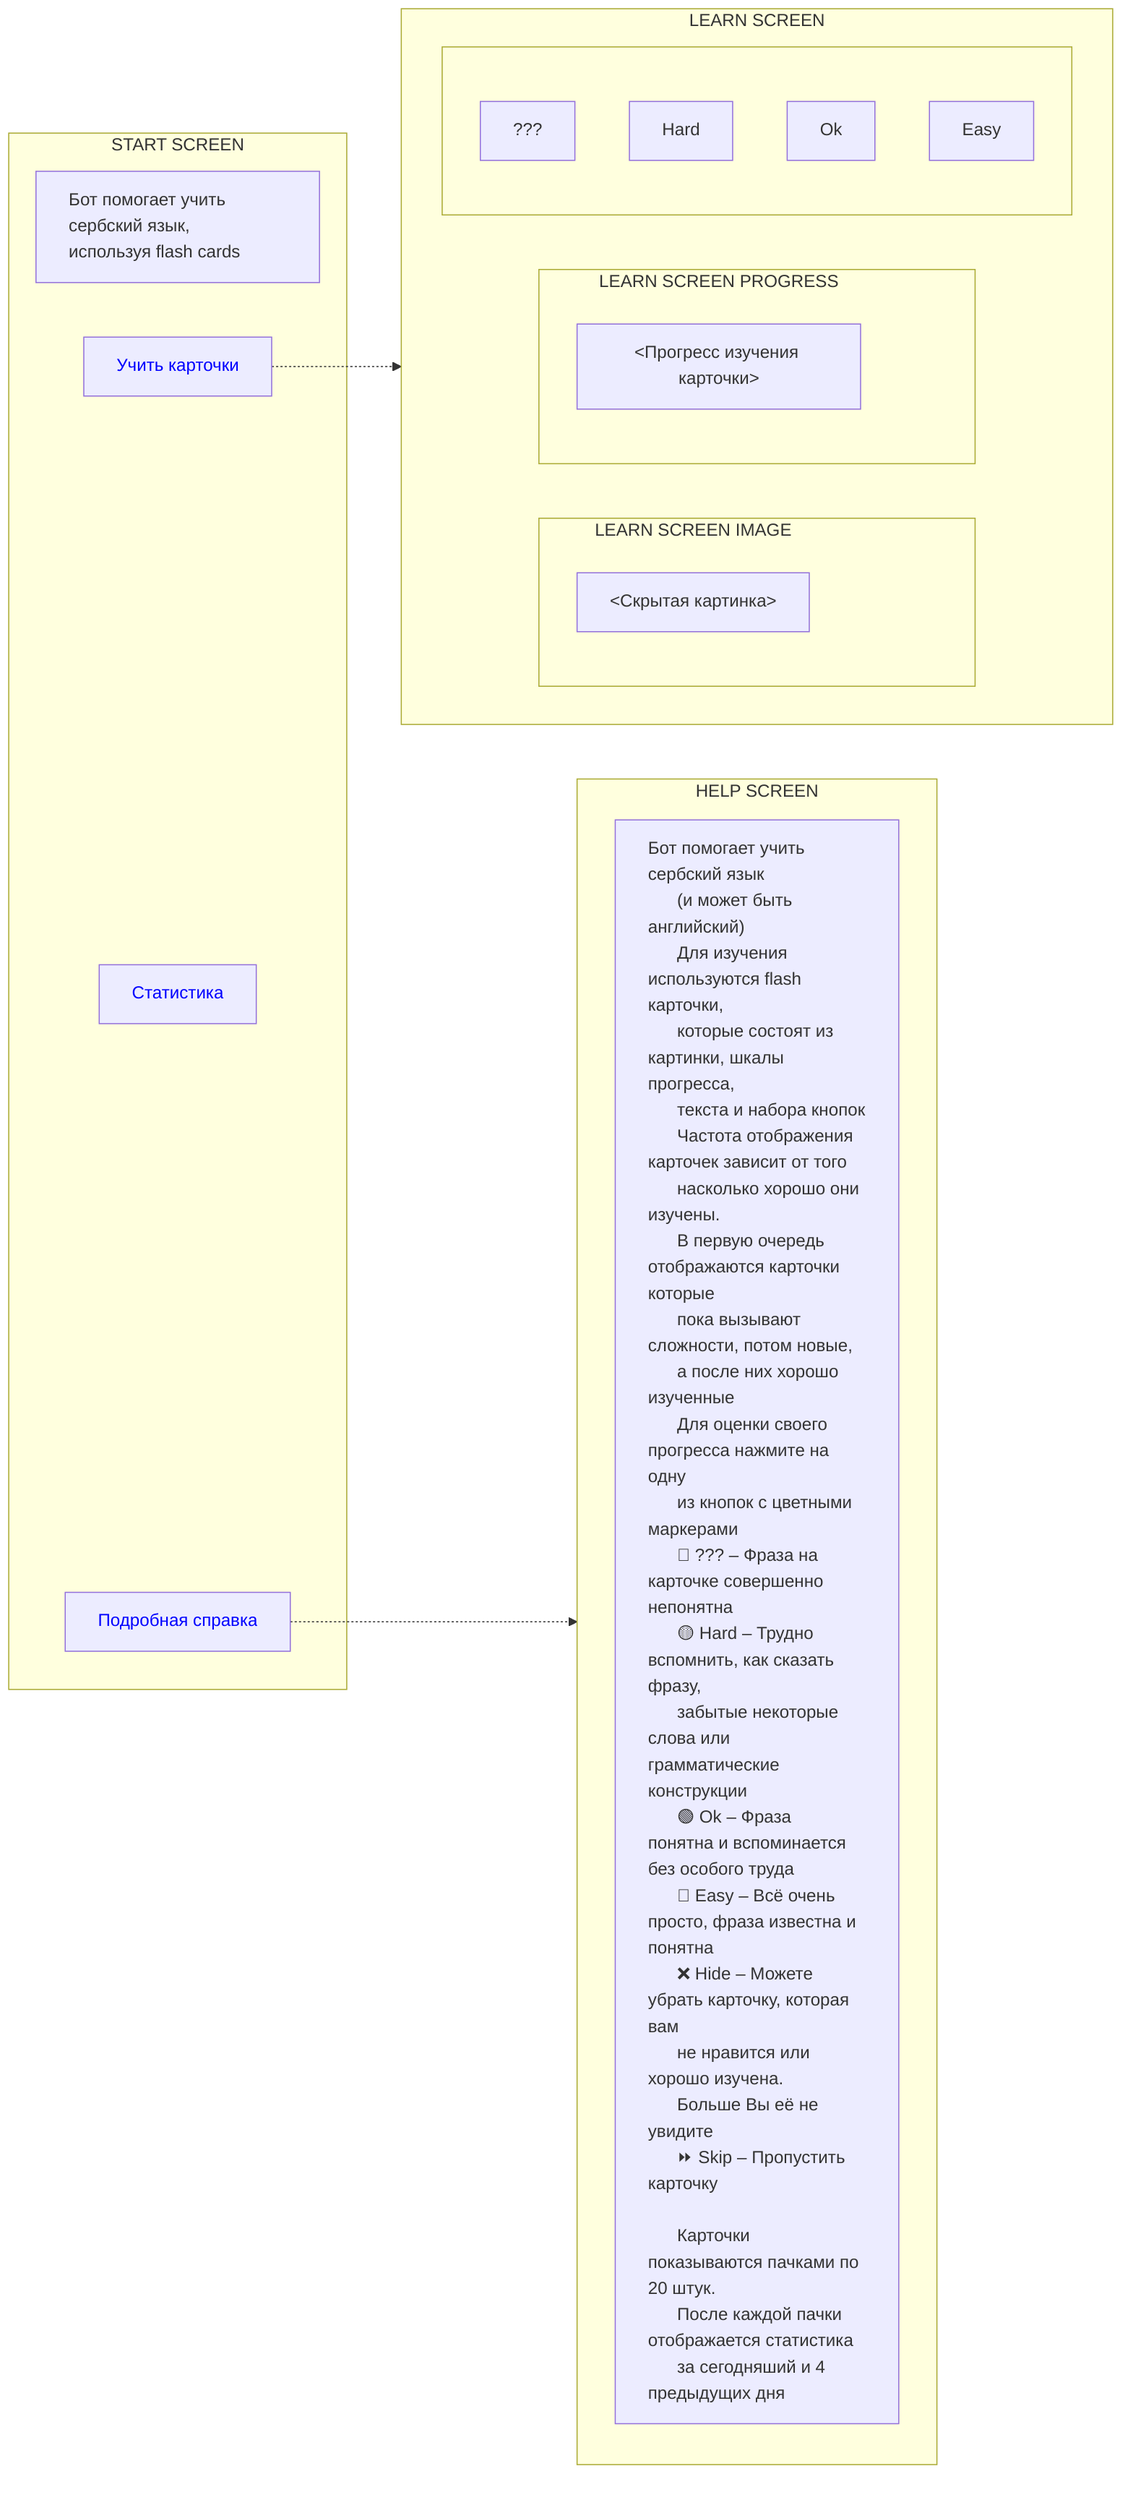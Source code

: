 flowchart LR
  subgraph HELP_SCREEN [HELP SCREEN]
    SCREEN_HELP_TEXT["
      Бот помогает учить сербский язык
      (и может быть английский)
      Для изучения используются flash карточки,
      которые состоят из картинки, шкалы прогресса,
      текста и набора кнопок
      Частота отображения карточек зависит от того
      насколько хорошо они изучены.
      В первую очередь отображаются карточки которые
      пока вызывают сложности, потом новые,
      а после них хорошо изученные
      Для оценки своего прогресса нажмите на одну
      из кнопок с цветными маркерами
      🔴 ??? – Фраза на карточке совершенно непонятна
      🟡 Hard – Трудно вспомнить, как сказать фразу,
      забытые некоторые слова или грамматические конструкции
      🟢 Ok – Фраза понятна и вспоминается без особого труда
      🔵 Easy – Всё очень просто, фраза известна и понятна
      ❌ Hide – Можете убрать карточку, которая вам
      не нравится или хорошо изучена.
      Больше Вы её не увидите
      ⏩ Skip – Пропустить карточку

      Карточки показываются пачками по 20 штук.
      После каждой пачки отображается статистика
      за сегодняший и 4 предыдущих дня
    "]
  end

  subgraph START_SCREEN [START SCREEN]
    SCREEN_START_TEXT["Бот помогает учить сербский язык,\nиспользуя flash cards"]
    BUTTON_LEARN["Учить карточки"]:::class_button
    BUTTON_STAT["Статистика"]:::class_button
    BUTTON_HELP["Подробная справка"]:::class_button
  end

  subgraph LEARN_SCREEN [LEARN SCREEN]
    direction LR
    subgraph LEARN_SCREEN_IMAGE [LEARN SCREEN IMAGE]
      IMAGE["<Скрытая картинка>"]
    end
    subgraph LEARN_SCREEN_PROGRESS [LEARN SCREEN PROGRESS]
      PROGRESS["<Прогресс изучения карточки>"]
    end
    subgraph LEARN_SCREEN_BUTTONS_ROW1 [" "]
      ???
      Hard
      Ok
      Easy
    end
  end

BUTTON_HELP -.-> HELP_SCREEN
BUTTON_LEARN -.-> LEARN_SCREEN

%% style SCREEN_HELP_TEXT width: 400px, text-oveflow: hidden

style SCREEN_START_TEXT text-align: left;
style SCREEN_HELP_TEXT text-align: left;

style LEARN_SCREEN_IMAGE width: 400px;
style LEARN_SCREEN_PROGRESS width: 400px;

classDef class_button color: blue;